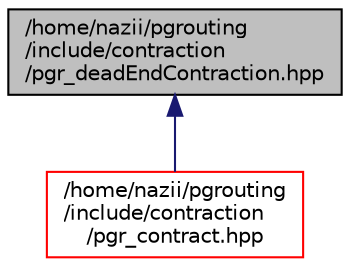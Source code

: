 digraph "/home/nazii/pgrouting/include/contraction/pgr_deadEndContraction.hpp"
{
  edge [fontname="Helvetica",fontsize="10",labelfontname="Helvetica",labelfontsize="10"];
  node [fontname="Helvetica",fontsize="10",shape=record];
  Node11 [label="/home/nazii/pgrouting\l/include/contraction\l/pgr_deadEndContraction.hpp",height=0.2,width=0.4,color="black", fillcolor="grey75", style="filled", fontcolor="black"];
  Node11 -> Node12 [dir="back",color="midnightblue",fontsize="10",style="solid",fontname="Helvetica"];
  Node12 [label="/home/nazii/pgrouting\l/include/contraction\l/pgr_contract.hpp",height=0.2,width=0.4,color="red", fillcolor="white", style="filled",URL="$pgr__contract_8hpp.html"];
}
